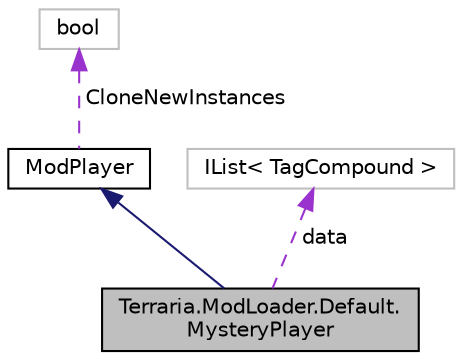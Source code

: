 digraph "Terraria.ModLoader.Default.MysteryPlayer"
{
  edge [fontname="Helvetica",fontsize="10",labelfontname="Helvetica",labelfontsize="10"];
  node [fontname="Helvetica",fontsize="10",shape=record];
  Node2 [label="Terraria.ModLoader.Default.\lMysteryPlayer",height=0.2,width=0.4,color="black", fillcolor="grey75", style="filled", fontcolor="black"];
  Node3 -> Node2 [dir="back",color="midnightblue",fontsize="10",style="solid",fontname="Helvetica"];
  Node3 [label="ModPlayer",height=0.2,width=0.4,color="black", fillcolor="white", style="filled",URL="$class_terraria_1_1_mod_loader_1_1_mod_player.html"];
  Node4 -> Node3 [dir="back",color="darkorchid3",fontsize="10",style="dashed",label=" CloneNewInstances" ,fontname="Helvetica"];
  Node4 [label="bool",height=0.2,width=0.4,color="grey75", fillcolor="white", style="filled"];
  Node5 -> Node2 [dir="back",color="darkorchid3",fontsize="10",style="dashed",label=" data" ,fontname="Helvetica"];
  Node5 [label="IList\< TagCompound \>",height=0.2,width=0.4,color="grey75", fillcolor="white", style="filled"];
}
